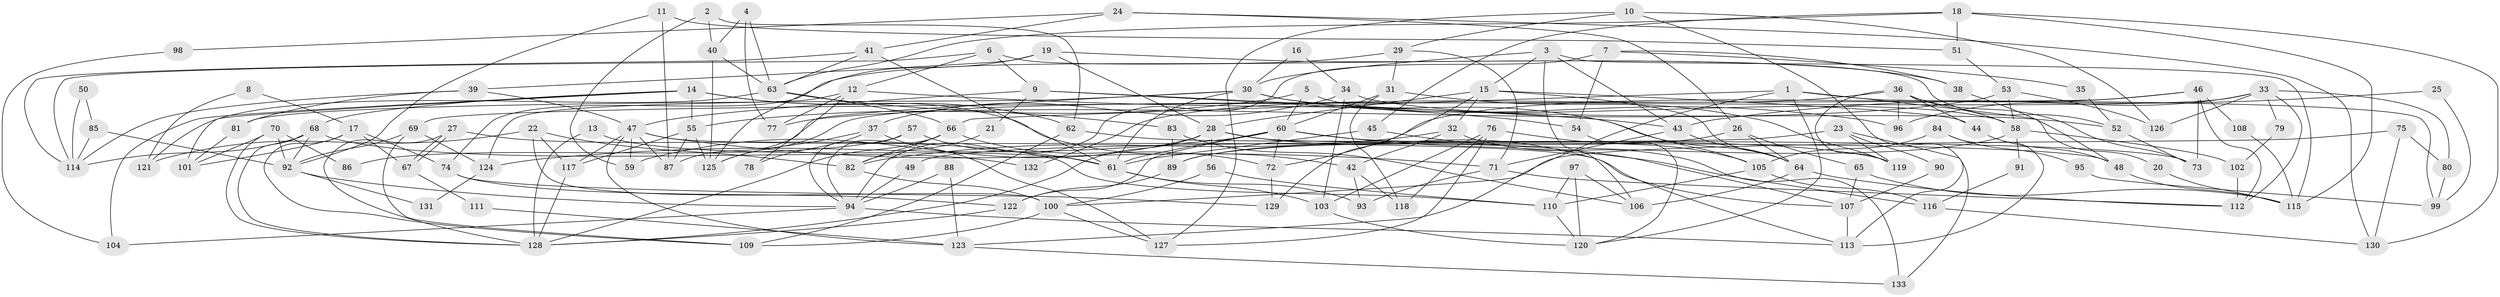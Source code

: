 // coarse degree distribution, {8: 0.0989010989010989, 5: 0.12087912087912088, 3: 0.17582417582417584, 9: 0.03296703296703297, 7: 0.08791208791208792, 2: 0.15384615384615385, 11: 0.02197802197802198, 6: 0.08791208791208792, 4: 0.2087912087912088, 10: 0.01098901098901099}
// Generated by graph-tools (version 1.1) at 2025/52/02/27/25 19:52:08]
// undirected, 133 vertices, 266 edges
graph export_dot {
graph [start="1"]
  node [color=gray90,style=filled];
  1;
  2;
  3;
  4;
  5;
  6;
  7;
  8;
  9;
  10;
  11;
  12;
  13;
  14;
  15;
  16;
  17;
  18;
  19;
  20;
  21;
  22;
  23;
  24;
  25;
  26;
  27;
  28;
  29;
  30;
  31;
  32;
  33;
  34;
  35;
  36;
  37;
  38;
  39;
  40;
  41;
  42;
  43;
  44;
  45;
  46;
  47;
  48;
  49;
  50;
  51;
  52;
  53;
  54;
  55;
  56;
  57;
  58;
  59;
  60;
  61;
  62;
  63;
  64;
  65;
  66;
  67;
  68;
  69;
  70;
  71;
  72;
  73;
  74;
  75;
  76;
  77;
  78;
  79;
  80;
  81;
  82;
  83;
  84;
  85;
  86;
  87;
  88;
  89;
  90;
  91;
  92;
  93;
  94;
  95;
  96;
  97;
  98;
  99;
  100;
  101;
  102;
  103;
  104;
  105;
  106;
  107;
  108;
  109;
  110;
  111;
  112;
  113;
  114;
  115;
  116;
  117;
  118;
  119;
  120;
  121;
  122;
  123;
  124;
  125;
  126;
  127;
  128;
  129;
  130;
  131;
  132;
  133;
  1 -- 66;
  1 -- 120;
  1 -- 20;
  1 -- 99;
  1 -- 123;
  2 -- 40;
  2 -- 62;
  2 -- 59;
  3 -- 30;
  3 -- 115;
  3 -- 15;
  3 -- 43;
  3 -- 106;
  4 -- 63;
  4 -- 40;
  4 -- 77;
  5 -- 58;
  5 -- 55;
  5 -- 60;
  6 -- 9;
  6 -- 12;
  6 -- 52;
  6 -- 114;
  7 -- 94;
  7 -- 38;
  7 -- 35;
  7 -- 54;
  8 -- 17;
  8 -- 121;
  9 -- 64;
  9 -- 47;
  9 -- 21;
  9 -- 54;
  10 -- 127;
  10 -- 29;
  10 -- 113;
  10 -- 126;
  11 -- 87;
  11 -- 92;
  11 -- 51;
  12 -- 43;
  12 -- 77;
  12 -- 78;
  12 -- 124;
  13 -- 128;
  13 -- 61;
  14 -- 55;
  14 -- 42;
  14 -- 62;
  14 -- 68;
  14 -- 101;
  14 -- 104;
  15 -- 44;
  15 -- 28;
  15 -- 32;
  15 -- 64;
  15 -- 129;
  16 -- 34;
  16 -- 30;
  17 -- 101;
  17 -- 109;
  17 -- 67;
  17 -- 74;
  18 -- 63;
  18 -- 45;
  18 -- 51;
  18 -- 115;
  18 -- 130;
  19 -- 28;
  19 -- 39;
  19 -- 38;
  19 -- 125;
  20 -- 115;
  21 -- 82;
  22 -- 100;
  22 -- 117;
  22 -- 82;
  22 -- 121;
  23 -- 133;
  23 -- 119;
  23 -- 49;
  23 -- 90;
  24 -- 26;
  24 -- 41;
  24 -- 98;
  24 -- 130;
  25 -- 99;
  25 -- 43;
  26 -- 64;
  26 -- 89;
  26 -- 65;
  27 -- 67;
  27 -- 67;
  27 -- 128;
  27 -- 110;
  28 -- 113;
  28 -- 48;
  28 -- 56;
  28 -- 59;
  28 -- 128;
  29 -- 71;
  29 -- 74;
  29 -- 31;
  30 -- 61;
  30 -- 105;
  30 -- 81;
  30 -- 87;
  30 -- 96;
  31 -- 119;
  31 -- 60;
  31 -- 118;
  32 -- 82;
  32 -- 42;
  32 -- 133;
  33 -- 112;
  33 -- 126;
  33 -- 79;
  33 -- 80;
  33 -- 96;
  33 -- 125;
  34 -- 52;
  34 -- 37;
  34 -- 103;
  35 -- 52;
  36 -- 73;
  36 -- 96;
  36 -- 44;
  36 -- 58;
  36 -- 119;
  36 -- 132;
  37 -- 127;
  37 -- 125;
  37 -- 78;
  38 -- 48;
  39 -- 47;
  39 -- 114;
  39 -- 81;
  40 -- 125;
  40 -- 63;
  41 -- 61;
  41 -- 114;
  41 -- 63;
  42 -- 118;
  42 -- 93;
  43 -- 71;
  43 -- 64;
  44 -- 48;
  45 -- 107;
  45 -- 61;
  46 -- 112;
  46 -- 72;
  46 -- 69;
  46 -- 73;
  46 -- 108;
  47 -- 117;
  47 -- 59;
  47 -- 71;
  47 -- 87;
  47 -- 107;
  47 -- 123;
  48 -- 115;
  49 -- 94;
  50 -- 114;
  50 -- 85;
  51 -- 53;
  52 -- 73;
  53 -- 58;
  53 -- 77;
  53 -- 126;
  54 -- 120;
  55 -- 125;
  55 -- 87;
  55 -- 117;
  56 -- 110;
  56 -- 100;
  57 -- 94;
  57 -- 61;
  57 -- 86;
  58 -- 89;
  58 -- 91;
  58 -- 102;
  60 -- 61;
  60 -- 72;
  60 -- 116;
  60 -- 119;
  60 -- 122;
  60 -- 124;
  61 -- 103;
  61 -- 93;
  62 -- 109;
  62 -- 73;
  63 -- 66;
  63 -- 83;
  63 -- 121;
  64 -- 106;
  64 -- 112;
  65 -- 107;
  65 -- 115;
  66 -- 128;
  66 -- 72;
  66 -- 82;
  66 -- 94;
  67 -- 111;
  68 -- 128;
  68 -- 92;
  68 -- 114;
  68 -- 132;
  69 -- 124;
  69 -- 92;
  69 -- 109;
  70 -- 101;
  70 -- 92;
  70 -- 86;
  70 -- 128;
  71 -- 93;
  71 -- 112;
  72 -- 129;
  74 -- 122;
  74 -- 129;
  75 -- 130;
  75 -- 100;
  75 -- 80;
  76 -- 105;
  76 -- 103;
  76 -- 118;
  76 -- 127;
  79 -- 102;
  80 -- 99;
  81 -- 101;
  82 -- 100;
  83 -- 106;
  83 -- 89;
  84 -- 113;
  84 -- 105;
  84 -- 95;
  85 -- 114;
  85 -- 92;
  88 -- 123;
  88 -- 94;
  89 -- 122;
  90 -- 107;
  91 -- 116;
  92 -- 94;
  92 -- 131;
  94 -- 104;
  94 -- 113;
  95 -- 99;
  97 -- 106;
  97 -- 120;
  97 -- 110;
  98 -- 104;
  100 -- 109;
  100 -- 127;
  102 -- 112;
  103 -- 120;
  105 -- 116;
  105 -- 110;
  107 -- 113;
  108 -- 115;
  110 -- 120;
  111 -- 123;
  116 -- 130;
  117 -- 128;
  122 -- 128;
  123 -- 133;
  124 -- 131;
}
